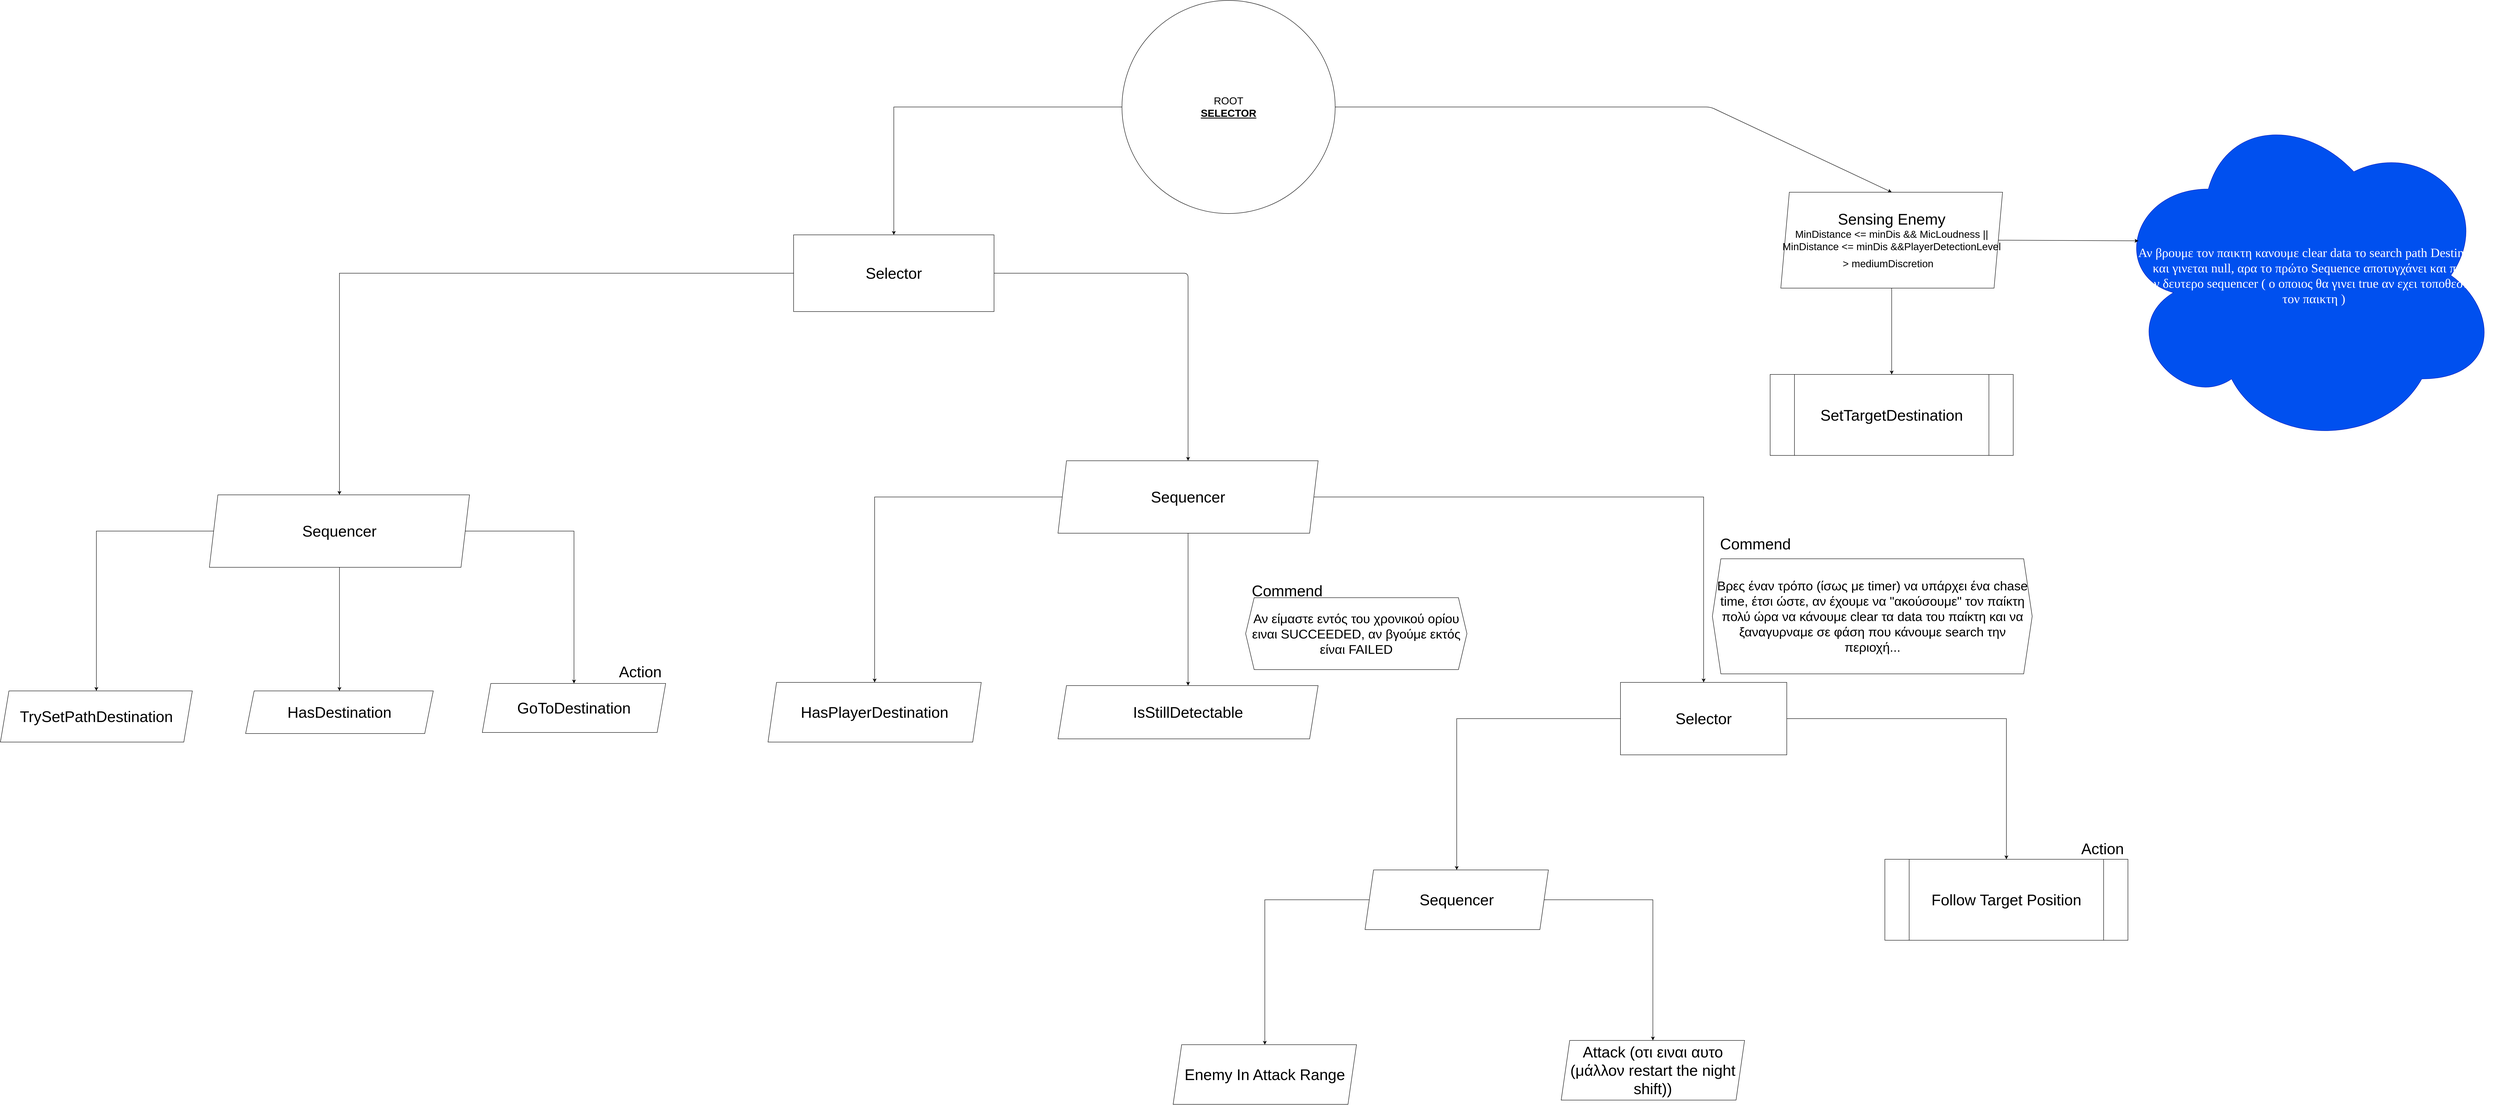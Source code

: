<mxfile version="13.9.9" type="device"><diagram id="FXk3B4yFEq0F43aWzHZO" name="Σελίδα-1"><mxGraphModel dx="7110" dy="4110" grid="1" gridSize="10" guides="1" tooltips="1" connect="1" arrows="1" fold="1" page="1" pageScale="1" pageWidth="108000" pageHeight="192000" math="0" shadow="0"><root><mxCell id="0"/><mxCell id="1" parent="0"/><mxCell id="ywVW0Z9sSVS1_AOt9qZK-8" value="" style="edgeStyle=orthogonalEdgeStyle;rounded=0;orthogonalLoop=1;jettySize=auto;html=1;entryX=0.5;entryY=0;entryDx=0;entryDy=0;" edge="1" parent="1" source="ywVW0Z9sSVS1_AOt9qZK-1" target="ywVW0Z9sSVS1_AOt9qZK-36"><mxGeometry relative="1" as="geometry"><mxPoint x="4815" y="2080" as="targetPoint"/></mxGeometry></mxCell><mxCell id="ywVW0Z9sSVS1_AOt9qZK-1" value="&lt;font style=&quot;font-size: 24px&quot;&gt;ROOT&lt;br&gt;&lt;b&gt;&lt;u&gt;SELECTOR&lt;/u&gt;&lt;/b&gt;&lt;/font&gt;" style="ellipse;whiteSpace=wrap;html=1;aspect=fixed;" vertex="1" parent="1"><mxGeometry x="5290" y="1520" width="500" height="500" as="geometry"/></mxCell><mxCell id="ywVW0Z9sSVS1_AOt9qZK-5" value="" style="edgeStyle=orthogonalEdgeStyle;rounded=0;orthogonalLoop=1;jettySize=auto;html=1;entryX=0.5;entryY=0;entryDx=0;entryDy=0;" edge="1" parent="1" source="ywVW0Z9sSVS1_AOt9qZK-2" target="ywVW0Z9sSVS1_AOt9qZK-43"><mxGeometry relative="1" as="geometry"><mxPoint x="7095" y="2380" as="targetPoint"/></mxGeometry></mxCell><mxCell id="ywVW0Z9sSVS1_AOt9qZK-2" value="&lt;font&gt;&lt;span style=&quot;font-size: 36px&quot;&gt;Sensing Enemy&lt;/span&gt;&lt;br&gt;&lt;font style=&quot;font-size: 24px&quot;&gt;MinDistance &amp;lt;= minDis &amp;amp;&amp;amp; MicLoudness || MinDistance &amp;lt;= minDis &amp;amp;&amp;amp;PlayerDetectionLevel &amp;gt; mediumDiscretion&amp;nbsp;&lt;/font&gt;&lt;/font&gt;&lt;font style=&quot;font-size: 36px&quot;&gt;&amp;nbsp;&lt;/font&gt;" style="shape=parallelogram;perimeter=parallelogramPerimeter;whiteSpace=wrap;html=1;fixedSize=1;" vertex="1" parent="1"><mxGeometry x="6835" y="1970" width="520" height="225" as="geometry"/></mxCell><mxCell id="ywVW0Z9sSVS1_AOt9qZK-6" value="" style="endArrow=classic;html=1;exitX=1;exitY=0.5;exitDx=0;exitDy=0;entryX=0.5;entryY=0;entryDx=0;entryDy=0;" edge="1" parent="1" source="ywVW0Z9sSVS1_AOt9qZK-1" target="ywVW0Z9sSVS1_AOt9qZK-2"><mxGeometry width="50" height="50" relative="1" as="geometry"><mxPoint x="5580" y="2380" as="sourcePoint"/><mxPoint x="5630" y="2330" as="targetPoint"/><Array as="points"><mxPoint x="6670" y="1770"/></Array></mxGeometry></mxCell><mxCell id="ywVW0Z9sSVS1_AOt9qZK-10" value="" style="edgeStyle=orthogonalEdgeStyle;rounded=0;orthogonalLoop=1;jettySize=auto;html=1;exitX=0;exitY=0.5;exitDx=0;exitDy=0;" edge="1" parent="1" source="ywVW0Z9sSVS1_AOt9qZK-36" target="ywVW0Z9sSVS1_AOt9qZK-9"><mxGeometry relative="1" as="geometry"><mxPoint x="4520" y="2165" as="sourcePoint"/></mxGeometry></mxCell><mxCell id="ywVW0Z9sSVS1_AOt9qZK-14" value="" style="edgeStyle=orthogonalEdgeStyle;rounded=0;orthogonalLoop=1;jettySize=auto;html=1;" edge="1" parent="1" source="ywVW0Z9sSVS1_AOt9qZK-9" target="ywVW0Z9sSVS1_AOt9qZK-13"><mxGeometry relative="1" as="geometry"/></mxCell><mxCell id="ywVW0Z9sSVS1_AOt9qZK-17" value="" style="edgeStyle=orthogonalEdgeStyle;rounded=0;orthogonalLoop=1;jettySize=auto;html=1;" edge="1" parent="1" source="ywVW0Z9sSVS1_AOt9qZK-9" target="ywVW0Z9sSVS1_AOt9qZK-16"><mxGeometry relative="1" as="geometry"/></mxCell><mxCell id="ywVW0Z9sSVS1_AOt9qZK-19" value="" style="edgeStyle=orthogonalEdgeStyle;rounded=0;orthogonalLoop=1;jettySize=auto;html=1;" edge="1" parent="1" source="ywVW0Z9sSVS1_AOt9qZK-9" target="ywVW0Z9sSVS1_AOt9qZK-18"><mxGeometry relative="1" as="geometry"/></mxCell><mxCell id="ywVW0Z9sSVS1_AOt9qZK-9" value="&lt;font style=&quot;font-size: 36px&quot;&gt;Sequencer&lt;br&gt;&lt;/font&gt;" style="shape=parallelogram;perimeter=parallelogramPerimeter;whiteSpace=wrap;html=1;fixedSize=1;" vertex="1" parent="1"><mxGeometry x="3150" y="2680" width="610" height="170" as="geometry"/></mxCell><mxCell id="ywVW0Z9sSVS1_AOt9qZK-30" value="" style="edgeStyle=orthogonalEdgeStyle;rounded=0;orthogonalLoop=1;jettySize=auto;html=1;entryX=0.5;entryY=0;entryDx=0;entryDy=0;" edge="1" parent="1" source="ywVW0Z9sSVS1_AOt9qZK-11" target="ywVW0Z9sSVS1_AOt9qZK-25"><mxGeometry relative="1" as="geometry"><mxPoint x="5435" y="3190" as="targetPoint"/></mxGeometry></mxCell><mxCell id="ywVW0Z9sSVS1_AOt9qZK-55" value="" style="edgeStyle=orthogonalEdgeStyle;rounded=0;orthogonalLoop=1;jettySize=auto;html=1;" edge="1" parent="1" source="ywVW0Z9sSVS1_AOt9qZK-11" target="ywVW0Z9sSVS1_AOt9qZK-54"><mxGeometry relative="1" as="geometry"/></mxCell><mxCell id="ywVW0Z9sSVS1_AOt9qZK-11" value="&lt;font style=&quot;font-size: 36px&quot;&gt;Sequencer&lt;br&gt;&lt;/font&gt;" style="shape=parallelogram;perimeter=parallelogramPerimeter;whiteSpace=wrap;html=1;fixedSize=1;" vertex="1" parent="1"><mxGeometry x="5140" y="2600" width="610" height="170" as="geometry"/></mxCell><mxCell id="ywVW0Z9sSVS1_AOt9qZK-12" value="" style="endArrow=classic;html=1;exitX=1;exitY=0.5;exitDx=0;exitDy=0;entryX=0.5;entryY=0;entryDx=0;entryDy=0;" edge="1" parent="1" source="ywVW0Z9sSVS1_AOt9qZK-36" target="ywVW0Z9sSVS1_AOt9qZK-11"><mxGeometry width="50" height="50" relative="1" as="geometry"><mxPoint x="5110" y="2165" as="sourcePoint"/><mxPoint x="5240" y="2570" as="targetPoint"/><Array as="points"><mxPoint x="5445" y="2160"/></Array></mxGeometry></mxCell><mxCell id="ywVW0Z9sSVS1_AOt9qZK-13" value="&lt;font style=&quot;font-size: 36px&quot;&gt;TrySetPathDestination&lt;br&gt;&lt;/font&gt;" style="shape=parallelogram;perimeter=parallelogramPerimeter;whiteSpace=wrap;html=1;fixedSize=1;" vertex="1" parent="1"><mxGeometry x="2660" y="3140" width="450" height="120" as="geometry"/></mxCell><mxCell id="ywVW0Z9sSVS1_AOt9qZK-16" value="&lt;font style=&quot;font-size: 36px&quot;&gt;HasDestination&lt;br&gt;&lt;/font&gt;" style="shape=parallelogram;perimeter=parallelogramPerimeter;whiteSpace=wrap;html=1;fixedSize=1;" vertex="1" parent="1"><mxGeometry x="3235" y="3140" width="440" height="100" as="geometry"/></mxCell><mxCell id="ywVW0Z9sSVS1_AOt9qZK-22" value="&lt;blockquote style=&quot;margin: 0 0 0 40px ; border: none ; padding: 0px&quot;&gt;&lt;pre&gt;&lt;div&gt;&lt;font face=&quot;Times New Roman&quot;&gt;&lt;span style=&quot;font-size: 30px ; white-space: normal&quot;&gt;Αν βρουμε τον παικτη κανουμε clear data το search path Destination και&amp;nbsp;&lt;/span&gt;&lt;span style=&quot;white-space: normal ; font-size: 30px&quot;&gt;γινεται null, αρα το πρώτο Sequence αποτυγχάνει και πάμε στον&lt;/span&gt;&lt;/font&gt;&lt;span style=&quot;font-size: 30px ; white-space: normal ; font-family: &amp;#34;times new roman&amp;#34;&quot;&gt;&amp;nbsp;δευτερο sequencer ( ο οποιος θα γινει true αν εχει τοποθεσια για τον παικτη )&lt;/span&gt;&lt;/div&gt;&lt;/pre&gt;&lt;/blockquote&gt;" style="ellipse;shape=cloud;whiteSpace=wrap;html=1;align=center;fillColor=#0050ef;strokeColor=#001DBC;fontColor=#ffffff;" vertex="1" parent="1"><mxGeometry x="7610" y="1760" width="910" height="810" as="geometry"/></mxCell><mxCell id="ywVW0Z9sSVS1_AOt9qZK-25" value="&lt;font style=&quot;font-size: 36px&quot;&gt;HasPlayerDestination&lt;br&gt;&lt;/font&gt;" style="shape=parallelogram;perimeter=parallelogramPerimeter;whiteSpace=wrap;html=1;fixedSize=1;" vertex="1" parent="1"><mxGeometry x="4460" y="3120" width="500" height="140" as="geometry"/></mxCell><mxCell id="ywVW0Z9sSVS1_AOt9qZK-31" value="" style="edgeStyle=orthogonalEdgeStyle;rounded=0;orthogonalLoop=1;jettySize=auto;html=1;entryX=0.5;entryY=0;entryDx=0;entryDy=0;exitX=1;exitY=0.5;exitDx=0;exitDy=0;" edge="1" parent="1" source="ywVW0Z9sSVS1_AOt9qZK-11" target="ywVW0Z9sSVS1_AOt9qZK-35"><mxGeometry relative="1" as="geometry"><mxPoint x="3760" y="2775" as="sourcePoint"/><mxPoint x="5995" y="3115" as="targetPoint"/></mxGeometry></mxCell><mxCell id="ywVW0Z9sSVS1_AOt9qZK-36" value="&lt;font style=&quot;font-size: 36px&quot;&gt;Selector&lt;/font&gt;" style="rounded=0;whiteSpace=wrap;html=1;" vertex="1" parent="1"><mxGeometry x="4520" y="2070" width="470" height="180" as="geometry"/></mxCell><mxCell id="ywVW0Z9sSVS1_AOt9qZK-43" value="&lt;span style=&quot;font-size: 36px&quot;&gt;SetTargetDestination&lt;/span&gt;" style="shape=process;whiteSpace=wrap;html=1;backgroundOutline=1;rounded=0;" vertex="1" parent="1"><mxGeometry x="6810" y="2397.5" width="570" height="190" as="geometry"/></mxCell><mxCell id="ywVW0Z9sSVS1_AOt9qZK-49" value="" style="group" vertex="1" connectable="0" parent="1"><mxGeometry x="3790" y="3080" width="430" height="157.5" as="geometry"/></mxCell><mxCell id="ywVW0Z9sSVS1_AOt9qZK-18" value="&lt;font style=&quot;font-size: 36px&quot;&gt;GoToDestination&lt;br&gt;&lt;/font&gt;" style="shape=parallelogram;perimeter=parallelogramPerimeter;whiteSpace=wrap;html=1;fixedSize=1;" vertex="1" parent="ywVW0Z9sSVS1_AOt9qZK-49"><mxGeometry y="42.5" width="430" height="115" as="geometry"/></mxCell><mxCell id="ywVW0Z9sSVS1_AOt9qZK-44" value="&lt;font style=&quot;font-size: 36px&quot;&gt;Action&lt;/font&gt;" style="text;html=1;align=center;verticalAlign=middle;resizable=0;points=[];autosize=1;" vertex="1" parent="ywVW0Z9sSVS1_AOt9qZK-49"><mxGeometry x="310" width="120" height="30" as="geometry"/></mxCell><mxCell id="ywVW0Z9sSVS1_AOt9qZK-51" value="" style="endArrow=classic;html=1;exitX=1;exitY=0.5;exitDx=0;exitDy=0;entryX=0.07;entryY=0.4;entryDx=0;entryDy=0;entryPerimeter=0;" edge="1" parent="1" source="ywVW0Z9sSVS1_AOt9qZK-2" target="ywVW0Z9sSVS1_AOt9qZK-22"><mxGeometry width="50" height="50" relative="1" as="geometry"><mxPoint x="7270" y="2180" as="sourcePoint"/><mxPoint x="7440" y="2103" as="targetPoint"/></mxGeometry></mxCell><mxCell id="ywVW0Z9sSVS1_AOt9qZK-54" value="&lt;font style=&quot;font-size: 36px&quot;&gt;IsStillDetectable&lt;br&gt;&lt;/font&gt;" style="shape=parallelogram;perimeter=parallelogramPerimeter;whiteSpace=wrap;html=1;fixedSize=1;" vertex="1" parent="1"><mxGeometry x="5140" y="3127.5" width="610" height="125" as="geometry"/></mxCell><mxCell id="ywVW0Z9sSVS1_AOt9qZK-66" value="" style="group" vertex="1" connectable="0" parent="1"><mxGeometry x="5580" y="2890" width="519" height="200" as="geometry"/></mxCell><mxCell id="ywVW0Z9sSVS1_AOt9qZK-64" value="&lt;span style=&quot;font-size: 30px&quot;&gt;Αν είμαστε εντός του χρονικού ορίου ειναι SUCCEEDED, αν βγούμε εκτός είναι FAILED&lt;/span&gt;" style="shape=hexagon;perimeter=hexagonPerimeter2;whiteSpace=wrap;html=1;fixedSize=1;" vertex="1" parent="ywVW0Z9sSVS1_AOt9qZK-66"><mxGeometry y="31.25" width="519" height="168.75" as="geometry"/></mxCell><mxCell id="ywVW0Z9sSVS1_AOt9qZK-65" value="&lt;font style=&quot;font-size: 36px&quot;&gt;Commend&lt;/font&gt;" style="text;html=1;align=center;verticalAlign=middle;resizable=0;points=[];autosize=1;" vertex="1" parent="ywVW0Z9sSVS1_AOt9qZK-66"><mxGeometry x="6.92" width="180" height="30" as="geometry"/></mxCell><mxCell id="ywVW0Z9sSVS1_AOt9qZK-74" value="" style="group" vertex="1" connectable="0" parent="1"><mxGeometry x="5860" y="2780" width="1789" height="945" as="geometry"/></mxCell><mxCell id="ywVW0Z9sSVS1_AOt9qZK-39" value="&lt;font style=&quot;font-size: 36px&quot;&gt;Sequencer&lt;/font&gt;" style="shape=parallelogram;perimeter=parallelogramPerimeter;whiteSpace=wrap;html=1;fixedSize=1;rounded=0;" vertex="1" parent="ywVW0Z9sSVS1_AOt9qZK-74"><mxGeometry y="780" width="430" height="140" as="geometry"/></mxCell><mxCell id="ywVW0Z9sSVS1_AOt9qZK-50" value="" style="group" vertex="1" connectable="0" parent="ywVW0Z9sSVS1_AOt9qZK-74"><mxGeometry x="1219" y="715" width="570" height="230" as="geometry"/></mxCell><mxCell id="ywVW0Z9sSVS1_AOt9qZK-41" value="&lt;span style=&quot;font-size: 36px&quot;&gt;Follow Target Position&lt;/span&gt;" style="shape=process;whiteSpace=wrap;html=1;backgroundOutline=1;rounded=0;" vertex="1" parent="ywVW0Z9sSVS1_AOt9qZK-50"><mxGeometry y="40" width="570" height="190" as="geometry"/></mxCell><mxCell id="ywVW0Z9sSVS1_AOt9qZK-45" value="&lt;font style=&quot;font-size: 36px&quot;&gt;Action&lt;/font&gt;" style="text;html=1;align=center;verticalAlign=middle;resizable=0;points=[];autosize=1;" vertex="1" parent="ywVW0Z9sSVS1_AOt9qZK-50"><mxGeometry x="450" width="120" height="30" as="geometry"/></mxCell><mxCell id="ywVW0Z9sSVS1_AOt9qZK-35" value="&lt;font style=&quot;font-size: 36px&quot;&gt;Selector&lt;br&gt;&lt;/font&gt;" style="rounded=0;whiteSpace=wrap;html=1;" vertex="1" parent="ywVW0Z9sSVS1_AOt9qZK-74"><mxGeometry x="599" y="340" width="390" height="170" as="geometry"/></mxCell><mxCell id="ywVW0Z9sSVS1_AOt9qZK-46" value="&lt;font style=&quot;font-size: 30px&quot;&gt;Βρες έναν τρόπο (ίσως με timer) να υπάρχει ένα chase time, έτσι ώστε, αν έχουμε να &quot;ακούσουμε&quot; τον παίκτη πολύ ώρα να κάνουμε clear τα data του παίκτη και να ξαναγυρναμε σε φάση που κάνουμε search την περιοχή...&lt;/font&gt;" style="shape=hexagon;perimeter=hexagonPerimeter2;whiteSpace=wrap;html=1;fixedSize=1;" vertex="1" parent="ywVW0Z9sSVS1_AOt9qZK-74"><mxGeometry x="814.5" y="50" width="750" height="270" as="geometry"/></mxCell><mxCell id="ywVW0Z9sSVS1_AOt9qZK-47" value="&lt;font style=&quot;font-size: 36px&quot;&gt;Commend&lt;/font&gt;" style="text;html=1;align=center;verticalAlign=middle;resizable=0;points=[];autosize=1;" vertex="1" parent="ywVW0Z9sSVS1_AOt9qZK-74"><mxGeometry x="824.5" width="180" height="30" as="geometry"/></mxCell><mxCell id="ywVW0Z9sSVS1_AOt9qZK-42" value="" style="edgeStyle=orthogonalEdgeStyle;rounded=0;orthogonalLoop=1;jettySize=auto;html=1;" edge="1" parent="ywVW0Z9sSVS1_AOt9qZK-74" source="ywVW0Z9sSVS1_AOt9qZK-35" target="ywVW0Z9sSVS1_AOt9qZK-41"><mxGeometry x="6040" y="3260" as="geometry"/></mxCell><mxCell id="ywVW0Z9sSVS1_AOt9qZK-40" value="" style="edgeStyle=orthogonalEdgeStyle;rounded=0;orthogonalLoop=1;jettySize=auto;html=1;" edge="1" parent="ywVW0Z9sSVS1_AOt9qZK-74" source="ywVW0Z9sSVS1_AOt9qZK-35" target="ywVW0Z9sSVS1_AOt9qZK-39"><mxGeometry x="6040" y="3260" as="geometry"/></mxCell><mxCell id="ywVW0Z9sSVS1_AOt9qZK-75" value="&lt;span style=&quot;font-size: 36px&quot;&gt;Enemy In Attack Range&lt;/span&gt;" style="shape=parallelogram;perimeter=parallelogramPerimeter;whiteSpace=wrap;html=1;fixedSize=1;rounded=0;" vertex="1" parent="1"><mxGeometry x="5410" y="3970" width="430" height="140" as="geometry"/></mxCell><mxCell id="ywVW0Z9sSVS1_AOt9qZK-76" value="" style="edgeStyle=orthogonalEdgeStyle;rounded=0;orthogonalLoop=1;jettySize=auto;html=1;" edge="1" parent="1" source="ywVW0Z9sSVS1_AOt9qZK-39" target="ywVW0Z9sSVS1_AOt9qZK-75"><mxGeometry relative="1" as="geometry"/></mxCell><mxCell id="ywVW0Z9sSVS1_AOt9qZK-77" value="&lt;font style=&quot;font-size: 36px&quot;&gt;Attack (οτι ειναι αυτο (μάλλον restart the night shift))&lt;/font&gt;" style="shape=parallelogram;perimeter=parallelogramPerimeter;whiteSpace=wrap;html=1;fixedSize=1;rounded=0;" vertex="1" parent="1"><mxGeometry x="6320" y="3960" width="430" height="140" as="geometry"/></mxCell><mxCell id="ywVW0Z9sSVS1_AOt9qZK-78" value="" style="edgeStyle=orthogonalEdgeStyle;rounded=0;orthogonalLoop=1;jettySize=auto;html=1;" edge="1" parent="1" source="ywVW0Z9sSVS1_AOt9qZK-39" target="ywVW0Z9sSVS1_AOt9qZK-77"><mxGeometry relative="1" as="geometry"/></mxCell></root></mxGraphModel></diagram></mxfile>